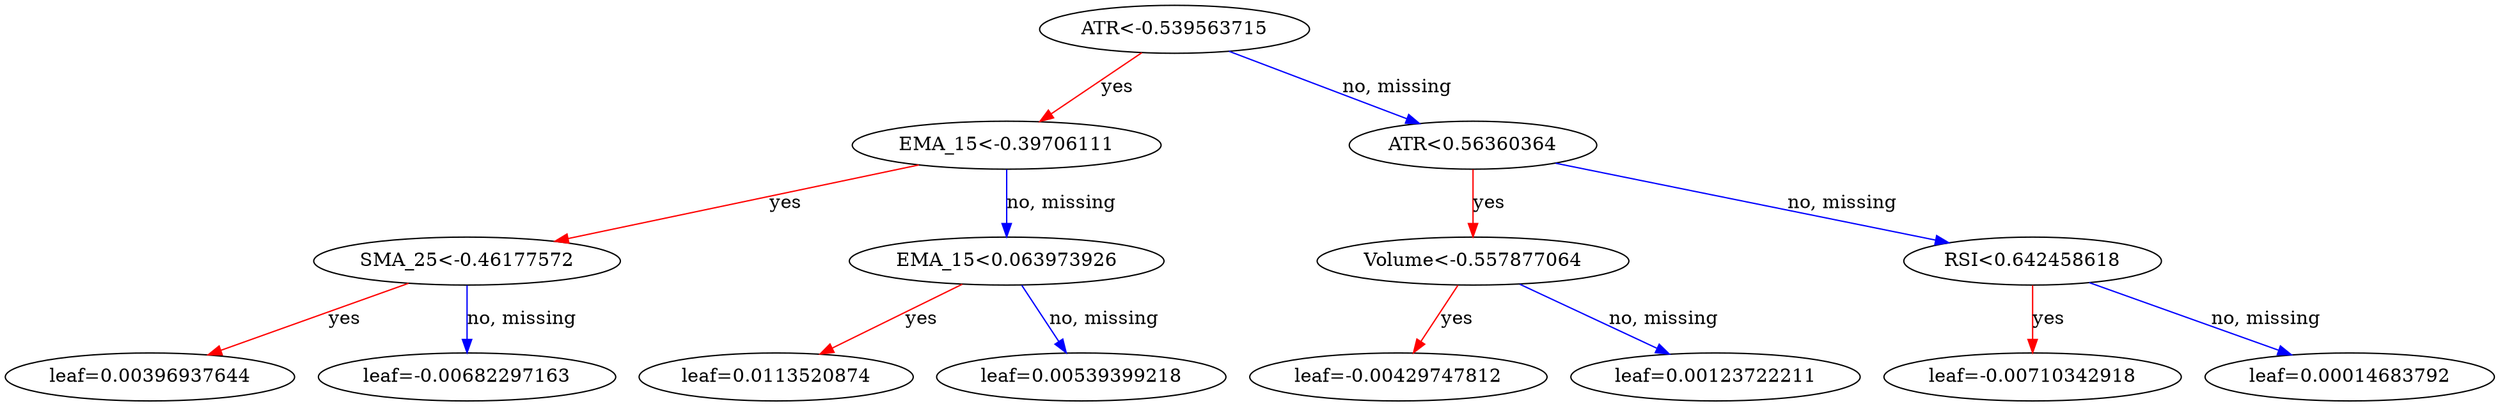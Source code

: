 digraph {
    graph [ rankdir=TB ]
    graph [ rankdir="TB" ]

    0 [ label="ATR<-0.539563715" ]
    0 -> 1 [label="yes" color="#FF0000"]
    0 -> 2 [label="no, missing" color="#0000FF"]

    1 [ label="EMA_15<-0.39706111" ]
    1 -> 3 [label="yes" color="#FF0000"]
    1 -> 4 [label="no, missing" color="#0000FF"]

    3 [ label="SMA_25<-0.46177572" ]
    3 -> 7 [label="yes" color="#FF0000"]
    3 -> 8 [label="no, missing" color="#0000FF"]

    7 [ label="leaf=0.00396937644" ]

    8 [ label="leaf=-0.00682297163" ]

    4 [ label="EMA_15<0.063973926" ]
    4 -> 9 [label="yes" color="#FF0000"]
    4 -> 10 [label="no, missing" color="#0000FF"]

    9 [ label="leaf=0.0113520874" ]

    10 [ label="leaf=0.00539399218" ]

    2 [ label="ATR<0.56360364" ]
    2 -> 5 [label="yes" color="#FF0000"]
    2 -> 6 [label="no, missing" color="#0000FF"]

    5 [ label="Volume<-0.557877064" ]
    5 -> 11 [label="yes" color="#FF0000"]
    5 -> 12 [label="no, missing" color="#0000FF"]

    11 [ label="leaf=-0.00429747812" ]

    12 [ label="leaf=0.00123722211" ]

    6 [ label="RSI<0.642458618" ]
    6 -> 13 [label="yes" color="#FF0000"]
    6 -> 14 [label="no, missing" color="#0000FF"]

    13 [ label="leaf=-0.00710342918" ]

    14 [ label="leaf=0.00014683792" ]
}
